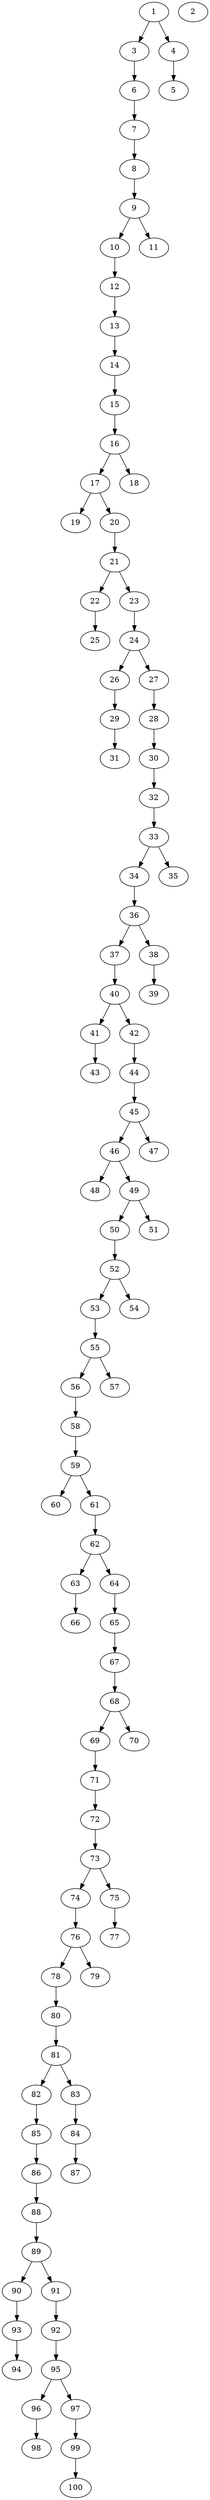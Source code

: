 // DAG automatically generated by daggen at Tue Jul 18 11:30:58 2017
// ./daggen --dot -n 100 --fat 0.2 --regular 0.8 --density 0.2 --jump 1 
digraph G {
  1 [size="11425927326", alpha="0.10"]
  1 -> 3 [size ="209715200"]
  1 -> 4 [size ="209715200"]
  2 [size="12822782670", alpha="0.13"]
  3 [size="1691310897", alpha="0.14"]
  3 -> 6 [size ="33554432"]
  4 [size="8589934592", alpha="0.20"]
  4 -> 5 [size ="33554432"]
  5 [size="782757789696", alpha="0.17"]
  6 [size="23780764689", alpha="0.00"]
  6 -> 7 [size ="411041792"]
  7 [size="5510656481", alpha="0.03"]
  7 -> 8 [size ="134217728"]
  8 [size="81842025093", alpha="0.16"]
  8 -> 9 [size ="209715200"]
  9 [size="1073741824000", alpha="0.01"]
  9 -> 10 [size ="838860800"]
  9 -> 11 [size ="838860800"]
  10 [size="1269928619265", alpha="0.00"]
  10 -> 12 [size ="838860800"]
  11 [size="477378713344", alpha="0.14"]
  12 [size="549755813888", alpha="0.11"]
  12 -> 13 [size ="536870912"]
  13 [size="8253965787", alpha="0.08"]
  13 -> 14 [size ="679477248"]
  14 [size="13833230738", alpha="0.04"]
  14 -> 15 [size ="838860800"]
  15 [size="549755813888", alpha="0.02"]
  15 -> 16 [size ="536870912"]
  16 [size="28991029248", alpha="0.03"]
  16 -> 17 [size ="75497472"]
  16 -> 18 [size ="75497472"]
  17 [size="2307737818", alpha="0.04"]
  17 -> 19 [size ="134217728"]
  17 -> 20 [size ="134217728"]
  18 [size="8589934592", alpha="0.13"]
  19 [size="231928233984", alpha="0.06"]
  20 [size="549755813888", alpha="0.12"]
  20 -> 21 [size ="536870912"]
  21 [size="1726198422", alpha="0.02"]
  21 -> 22 [size ="75497472"]
  21 -> 23 [size ="75497472"]
  22 [size="6472172904", alpha="0.03"]
  22 -> 25 [size ="209715200"]
  23 [size="8863204111", alpha="0.12"]
  23 -> 24 [size ="209715200"]
  24 [size="28937274888", alpha="0.09"]
  24 -> 26 [size ="75497472"]
  24 -> 27 [size ="75497472"]
  25 [size="193553159460", alpha="0.07"]
  26 [size="782757789696", alpha="0.07"]
  26 -> 29 [size ="679477248"]
  27 [size="526928055213", alpha="0.12"]
  27 -> 28 [size ="679477248"]
  28 [size="7572171634", alpha="0.11"]
  28 -> 30 [size ="209715200"]
  29 [size="293825965264", alpha="0.04"]
  29 -> 31 [size ="536870912"]
  30 [size="642200245930", alpha="0.02"]
  30 -> 32 [size ="411041792"]
  31 [size="17332492092", alpha="0.14"]
  32 [size="450670881492", alpha="0.02"]
  32 -> 33 [size ="536870912"]
  33 [size="134217728000", alpha="0.04"]
  33 -> 34 [size ="209715200"]
  33 -> 35 [size ="209715200"]
  34 [size="349357509973", alpha="0.10"]
  34 -> 36 [size ="411041792"]
  35 [size="335248033327", alpha="0.05"]
  36 [size="14944599912", alpha="0.09"]
  36 -> 37 [size ="536870912"]
  36 -> 38 [size ="536870912"]
  37 [size="368293445632", alpha="0.05"]
  37 -> 40 [size ="411041792"]
  38 [size="231928233984", alpha="0.00"]
  38 -> 39 [size ="301989888"]
  39 [size="26176756535", alpha="0.07"]
  40 [size="134217728000", alpha="0.16"]
  40 -> 41 [size ="209715200"]
  40 -> 42 [size ="209715200"]
  41 [size="598910305493", alpha="0.05"]
  41 -> 43 [size ="411041792"]
  42 [size="116534526552", alpha="0.03"]
  42 -> 44 [size ="134217728"]
  43 [size="802687526472", alpha="0.08"]
  44 [size="74238660072", alpha="0.17"]
  44 -> 45 [size ="134217728"]
  45 [size="498231020664", alpha="0.05"]
  45 -> 46 [size ="536870912"]
  45 -> 47 [size ="536870912"]
  46 [size="8533218230", alpha="0.02"]
  46 -> 48 [size ="301989888"]
  46 -> 49 [size ="301989888"]
  47 [size="134217728000", alpha="0.16"]
  48 [size="30881038738", alpha="0.07"]
  49 [size="20631014996", alpha="0.02"]
  49 -> 50 [size ="536870912"]
  49 -> 51 [size ="536870912"]
  50 [size="21844799925", alpha="0.15"]
  50 -> 52 [size ="33554432"]
  51 [size="6049144368", alpha="0.10"]
  52 [size="1404035684826", alpha="0.14"]
  52 -> 53 [size ="838860800"]
  52 -> 54 [size ="838860800"]
  53 [size="231928233984", alpha="0.19"]
  53 -> 55 [size ="301989888"]
  54 [size="9458323774", alpha="0.02"]
  55 [size="61213219781", alpha="0.18"]
  55 -> 56 [size ="75497472"]
  55 -> 57 [size ="75497472"]
  56 [size="7141229087", alpha="0.02"]
  56 -> 58 [size ="209715200"]
  57 [size="1912706684", alpha="0.01"]
  58 [size="4367925073", alpha="0.11"]
  58 -> 59 [size ="134217728"]
  59 [size="44189547504", alpha="0.01"]
  59 -> 60 [size ="33554432"]
  59 -> 61 [size ="33554432"]
  60 [size="24155231478", alpha="0.08"]
  61 [size="549755813888", alpha="0.10"]
  61 -> 62 [size ="536870912"]
  62 [size="517675403568", alpha="0.19"]
  62 -> 63 [size ="679477248"]
  62 -> 64 [size ="679477248"]
  63 [size="24542013706", alpha="0.04"]
  63 -> 66 [size ="679477248"]
  64 [size="10993474194", alpha="0.20"]
  64 -> 65 [size ="838860800"]
  65 [size="1073741824000", alpha="0.05"]
  65 -> 67 [size ="838860800"]
  66 [size="1214451863480", alpha="0.02"]
  67 [size="28199354138", alpha="0.13"]
  67 -> 68 [size ="536870912"]
  68 [size="4217955008", alpha="0.19"]
  68 -> 69 [size ="75497472"]
  68 -> 70 [size ="75497472"]
  69 [size="219176043043", alpha="0.07"]
  69 -> 71 [size ="301989888"]
  70 [size="5669346932", alpha="0.12"]
  71 [size="5179991483", alpha="0.10"]
  71 -> 72 [size ="301989888"]
  72 [size="2343495844", alpha="0.04"]
  72 -> 73 [size ="134217728"]
  73 [size="549755813888", alpha="0.14"]
  73 -> 74 [size ="536870912"]
  73 -> 75 [size ="536870912"]
  74 [size="134217728000", alpha="0.02"]
  74 -> 76 [size ="209715200"]
  75 [size="1318562527300", alpha="0.03"]
  75 -> 77 [size ="838860800"]
  76 [size="735940668476", alpha="0.06"]
  76 -> 78 [size ="536870912"]
  76 -> 79 [size ="536870912"]
  77 [size="65348088596", alpha="0.18"]
  78 [size="25822842822", alpha="0.02"]
  78 -> 80 [size ="411041792"]
  79 [size="2046409862", alpha="0.08"]
  80 [size="231928233984", alpha="0.05"]
  80 -> 81 [size ="301989888"]
  81 [size="122873379178", alpha="0.20"]
  81 -> 82 [size ="411041792"]
  81 -> 83 [size ="411041792"]
  82 [size="6524691702", alpha="0.05"]
  82 -> 85 [size ="134217728"]
  83 [size="23094378449", alpha="0.08"]
  83 -> 84 [size ="411041792"]
  84 [size="395417484170", alpha="0.17"]
  84 -> 87 [size ="411041792"]
  85 [size="8589934592", alpha="0.12"]
  85 -> 86 [size ="33554432"]
  86 [size="3057310484", alpha="0.09"]
  86 -> 88 [size ="134217728"]
  87 [size="368293445632", alpha="0.02"]
  88 [size="231928233984", alpha="0.03"]
  88 -> 89 [size ="301989888"]
  89 [size="231928233984", alpha="0.16"]
  89 -> 90 [size ="301989888"]
  89 -> 91 [size ="301989888"]
  90 [size="714713277", alpha="0.13"]
  90 -> 93 [size ="33554432"]
  91 [size="27655012140", alpha="0.15"]
  91 -> 92 [size ="33554432"]
  92 [size="1639448526", alpha="0.02"]
  92 -> 95 [size ="33554432"]
  93 [size="8589934592", alpha="0.08"]
  93 -> 94 [size ="33554432"]
  94 [size="368293445632", alpha="0.04"]
  95 [size="782757789696", alpha="0.07"]
  95 -> 96 [size ="679477248"]
  95 -> 97 [size ="679477248"]
  96 [size="28991029248", alpha="0.15"]
  96 -> 98 [size ="75497472"]
  97 [size="953402218412", alpha="0.19"]
  97 -> 99 [size ="838860800"]
  98 [size="31342629992", alpha="0.19"]
  99 [size="28991029248", alpha="0.05"]
  99 -> 100 [size ="75497472"]
  100 [size="127623028962", alpha="0.08"]
}
